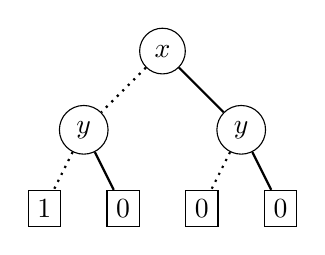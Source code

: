 \begin{tikzpicture}[
var/.style={draw,circle},
term/.style={draw},
line/.style={draw,thick},
zero/.style={line,dotted},
one/.style={line,solid},
]
\node[var] (x) at (0,0) {$x$};
\node[var] (y1) at (-1,-1) {$y$};
\node[var] (y2) at (1,-1) {$y$};
\node[term] (t1) at (-1.5,-2) {$1$};
\node[term] (t2) at (-.5,-2) {$0$};
\node[term] (t3) at (.5,-2) {$0$};
\node[term] (t4) at (1.5,-2) {$0$};
\path[zero]
(x) edge (y1)
(y1) edge (t1)
(y2) edge (t3)
; \path[one]
(x) edge (y2)
(y1) edge (t2)
(y2) edge (t4)
;
\end{tikzpicture}